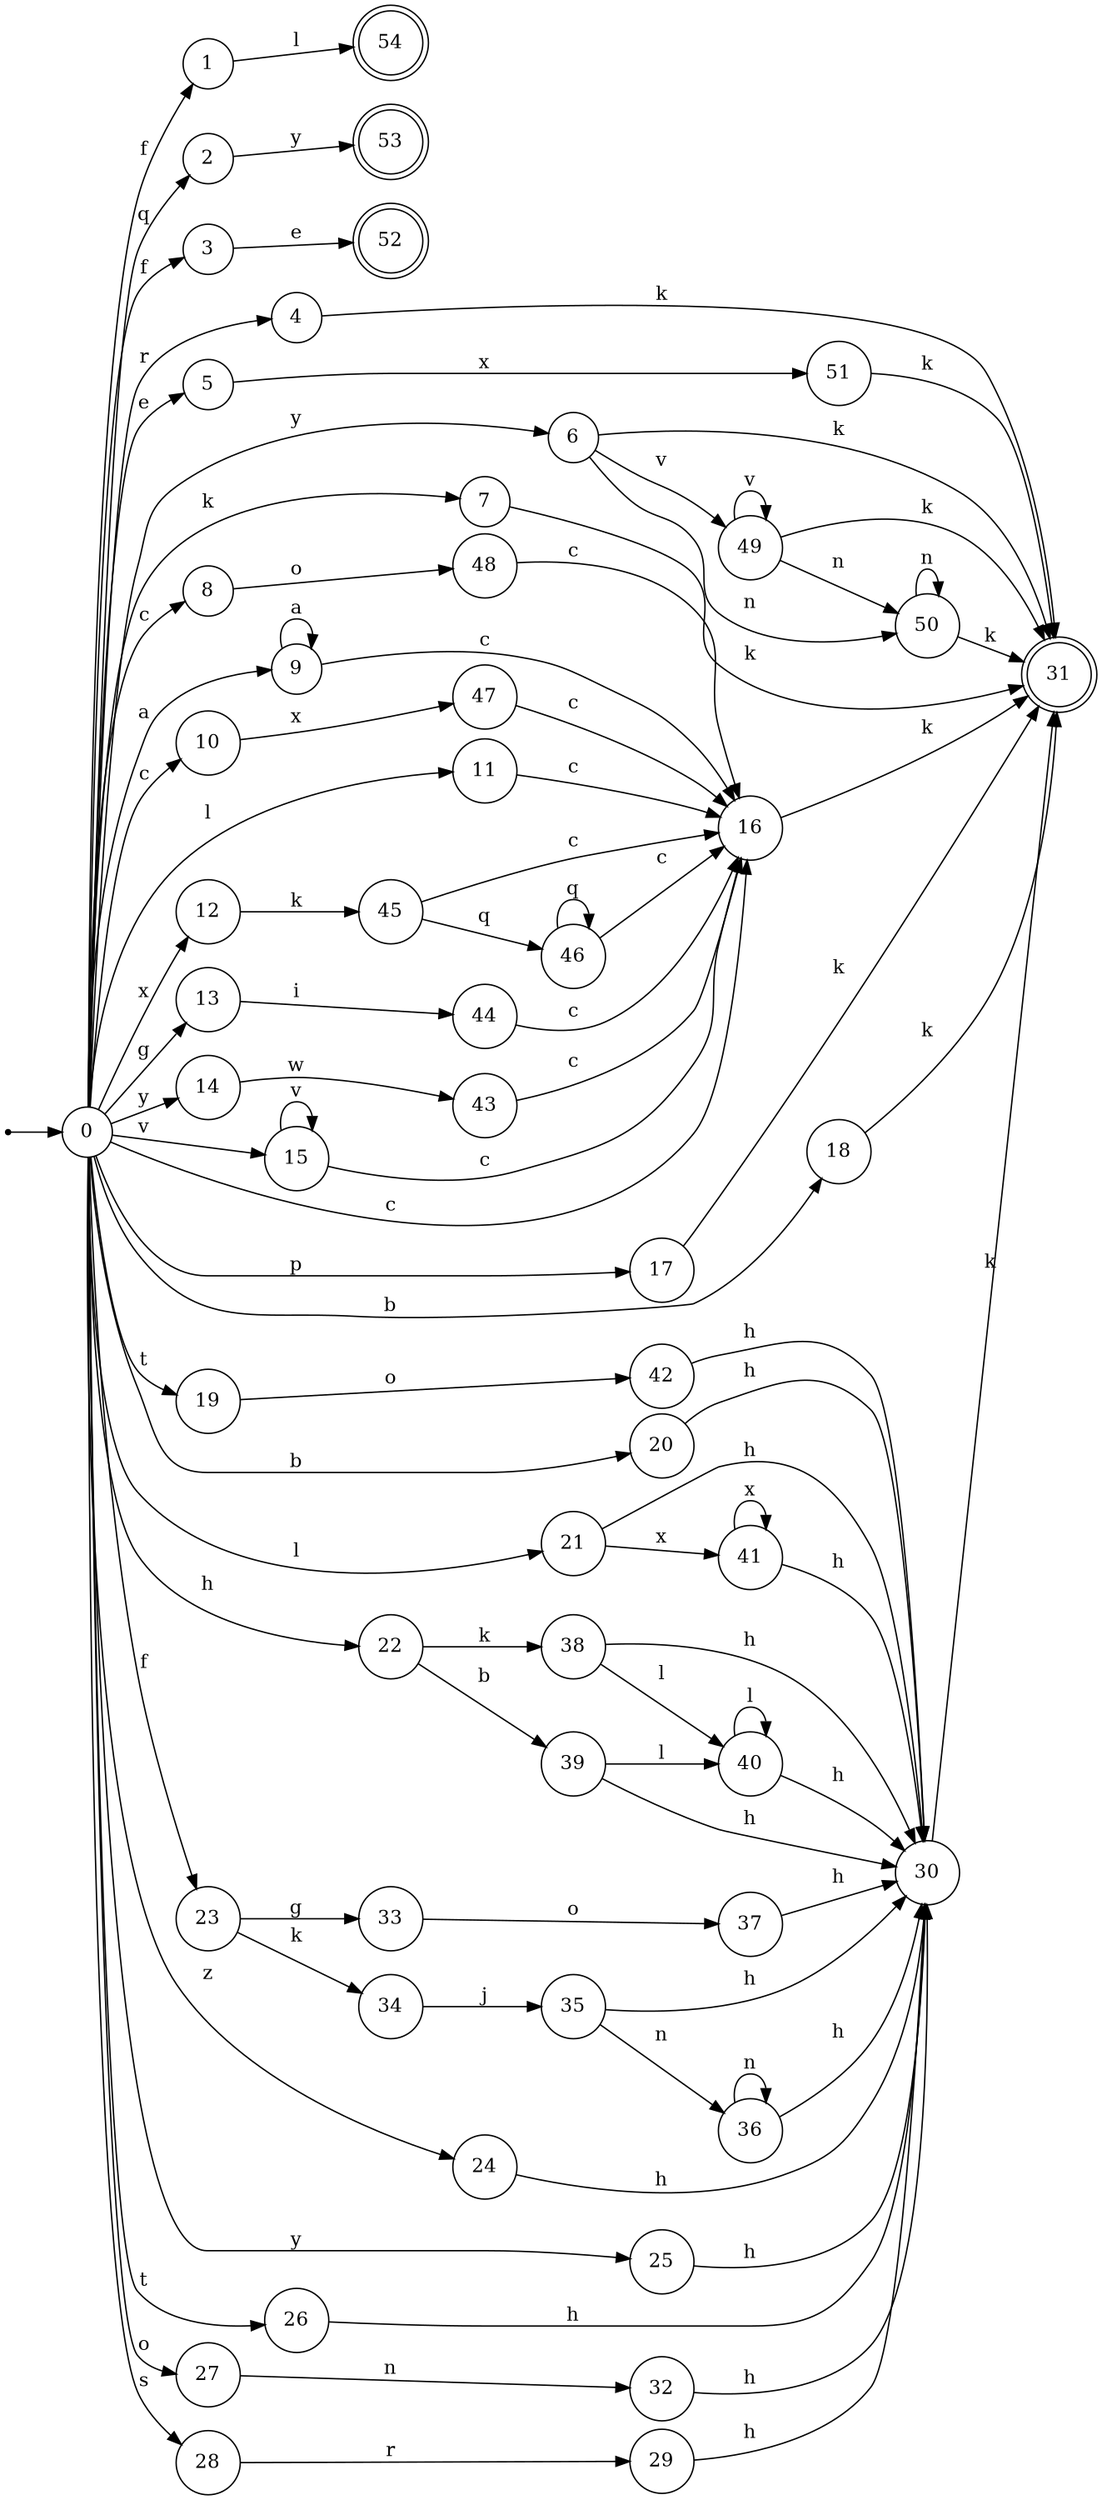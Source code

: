 digraph finite_state_machine {
rankdir=LR;
size="20,20";
node [shape = point]; "dummy0"
node [shape = circle]; "0";
"dummy0" -> "0";
node [shape = circle]; "1";
node [shape = circle]; "2";
node [shape = circle]; "3";
node [shape = circle]; "4";
node [shape = circle]; "5";
node [shape = circle]; "6";
node [shape = circle]; "7";
node [shape = circle]; "8";
node [shape = circle]; "9";
node [shape = circle]; "10";
node [shape = circle]; "11";
node [shape = circle]; "12";
node [shape = circle]; "13";
node [shape = circle]; "14";
node [shape = circle]; "15";
node [shape = circle]; "16";
node [shape = circle]; "17";
node [shape = circle]; "18";
node [shape = circle]; "19";
node [shape = circle]; "20";
node [shape = circle]; "21";
node [shape = circle]; "22";
node [shape = circle]; "23";
node [shape = circle]; "24";
node [shape = circle]; "25";
node [shape = circle]; "26";
node [shape = circle]; "27";
node [shape = circle]; "28";
node [shape = circle]; "29";
node [shape = circle]; "30";
node [shape = doublecircle]; "31";node [shape = circle]; "32";
node [shape = circle]; "33";
node [shape = circle]; "34";
node [shape = circle]; "35";
node [shape = circle]; "36";
node [shape = circle]; "37";
node [shape = circle]; "38";
node [shape = circle]; "39";
node [shape = circle]; "40";
node [shape = circle]; "41";
node [shape = circle]; "42";
node [shape = circle]; "43";
node [shape = circle]; "44";
node [shape = circle]; "45";
node [shape = circle]; "46";
node [shape = circle]; "47";
node [shape = circle]; "48";
node [shape = circle]; "49";
node [shape = circle]; "50";
node [shape = circle]; "51";
node [shape = doublecircle]; "52";node [shape = doublecircle]; "53";node [shape = doublecircle]; "54";"0" -> "1" [label = "f"];
 "0" -> "3" [label = "f"];
 "0" -> "23" [label = "f"];
 "0" -> "2" [label = "q"];
 "0" -> "4" [label = "r"];
 "0" -> "5" [label = "e"];
 "0" -> "25" [label = "y"];
 "0" -> "6" [label = "y"];
 "0" -> "14" [label = "y"];
 "0" -> "7" [label = "k"];
 "0" -> "8" [label = "c"];
 "0" -> "16" [label = "c"];
 "0" -> "10" [label = "c"];
 "0" -> "9" [label = "a"];
 "0" -> "11" [label = "l"];
 "0" -> "21" [label = "l"];
 "0" -> "12" [label = "x"];
 "0" -> "13" [label = "g"];
 "0" -> "15" [label = "v"];
 "0" -> "17" [label = "p"];
 "0" -> "18" [label = "b"];
 "0" -> "20" [label = "b"];
 "0" -> "26" [label = "t"];
 "0" -> "19" [label = "t"];
 "0" -> "22" [label = "h"];
 "0" -> "24" [label = "z"];
 "0" -> "27" [label = "o"];
 "0" -> "28" [label = "s"];
 "28" -> "29" [label = "r"];
 "29" -> "30" [label = "h"];
 "30" -> "31" [label = "k"];
 "27" -> "32" [label = "n"];
 "32" -> "30" [label = "h"];
 "26" -> "30" [label = "h"];
 "25" -> "30" [label = "h"];
 "24" -> "30" [label = "h"];
 "23" -> "33" [label = "g"];
 "23" -> "34" [label = "k"];
 "34" -> "35" [label = "j"];
 "35" -> "36" [label = "n"];
 "35" -> "30" [label = "h"];
 "36" -> "36" [label = "n"];
 "36" -> "30" [label = "h"];
 "33" -> "37" [label = "o"];
 "37" -> "30" [label = "h"];
 "22" -> "38" [label = "k"];
 "22" -> "39" [label = "b"];
 "39" -> "40" [label = "l"];
 "39" -> "30" [label = "h"];
 "40" -> "40" [label = "l"];
 "40" -> "30" [label = "h"];
 "38" -> "40" [label = "l"];
 "38" -> "30" [label = "h"];
 "21" -> "41" [label = "x"];
 "21" -> "30" [label = "h"];
 "41" -> "41" [label = "x"];
 "41" -> "30" [label = "h"];
 "20" -> "30" [label = "h"];
 "19" -> "42" [label = "o"];
 "42" -> "30" [label = "h"];
 "18" -> "31" [label = "k"];
 "17" -> "31" [label = "k"];
 "16" -> "31" [label = "k"];
 "15" -> "15" [label = "v"];
 "15" -> "16" [label = "c"];
 "14" -> "43" [label = "w"];
 "43" -> "16" [label = "c"];
 "13" -> "44" [label = "i"];
 "44" -> "16" [label = "c"];
 "12" -> "45" [label = "k"];
 "45" -> "46" [label = "q"];
 "45" -> "16" [label = "c"];
 "46" -> "46" [label = "q"];
 "46" -> "16" [label = "c"];
 "11" -> "16" [label = "c"];
 "10" -> "47" [label = "x"];
 "47" -> "16" [label = "c"];
 "9" -> "9" [label = "a"];
 "9" -> "16" [label = "c"];
 "8" -> "48" [label = "o"];
 "48" -> "16" [label = "c"];
 "7" -> "31" [label = "k"];
 "6" -> "49" [label = "v"];
 "6" -> "50" [label = "n"];
 "6" -> "31" [label = "k"];
 "50" -> "50" [label = "n"];
 "50" -> "31" [label = "k"];
 "49" -> "49" [label = "v"];
 "49" -> "50" [label = "n"];
 "49" -> "31" [label = "k"];
 "5" -> "51" [label = "x"];
 "51" -> "31" [label = "k"];
 "4" -> "31" [label = "k"];
 "3" -> "52" [label = "e"];
 "2" -> "53" [label = "y"];
 "1" -> "54" [label = "l"];
 }
